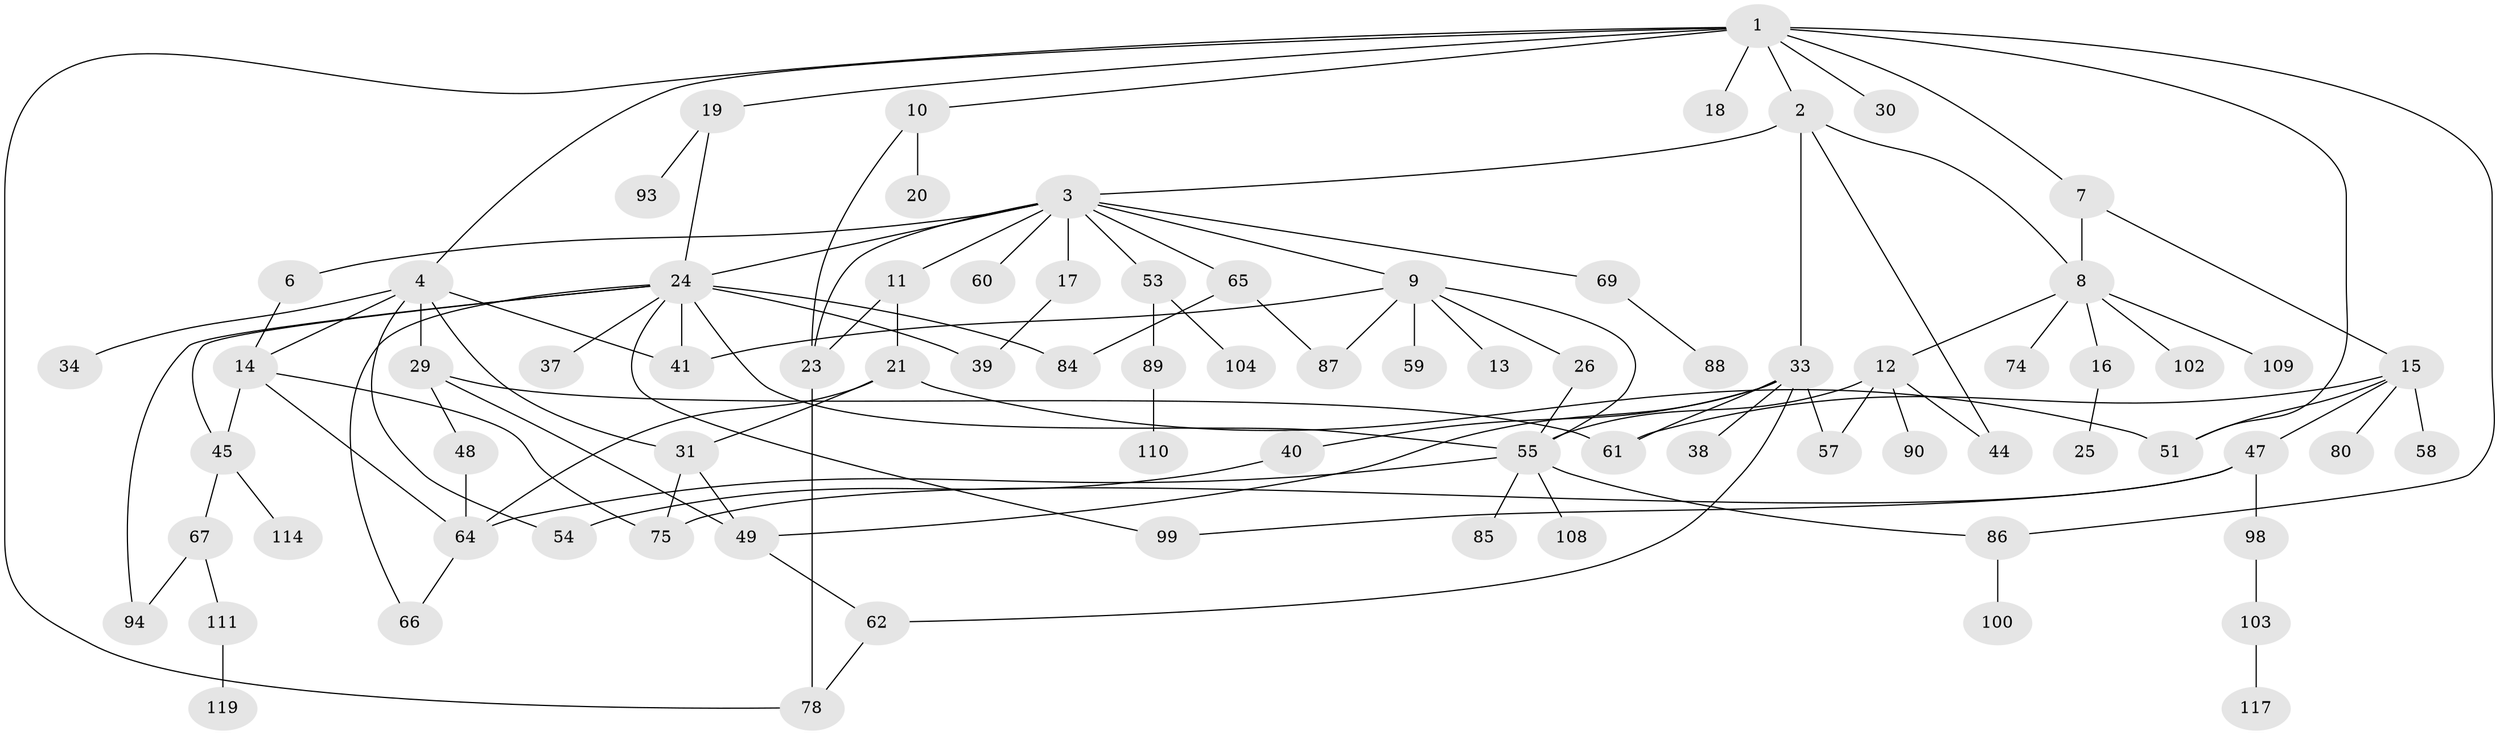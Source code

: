 // Generated by graph-tools (version 1.1) at 2025/51/02/27/25 19:51:38]
// undirected, 80 vertices, 115 edges
graph export_dot {
graph [start="1"]
  node [color=gray90,style=filled];
  1 [super="+22"];
  2 [super="+27"];
  3 [super="+5"];
  4 [super="+52"];
  6 [super="+28"];
  7 [super="+70"];
  8 [super="+116"];
  9 [super="+50"];
  10;
  11;
  12 [super="+56"];
  13;
  14 [super="+36"];
  15 [super="+118"];
  16;
  17 [super="+101"];
  18;
  19 [super="+82"];
  20;
  21;
  23 [super="+91"];
  24 [super="+35"];
  25 [super="+63"];
  26;
  29 [super="+46"];
  30;
  31 [super="+32"];
  33 [super="+43"];
  34;
  37;
  38;
  39 [super="+42"];
  40 [super="+95"];
  41;
  44 [super="+68"];
  45 [super="+105"];
  47 [super="+76"];
  48 [super="+79"];
  49 [super="+73"];
  51 [super="+72"];
  53 [super="+83"];
  54;
  55 [super="+92"];
  57;
  58;
  59;
  60;
  61 [super="+71"];
  62;
  64 [super="+113"];
  65 [super="+112"];
  66 [super="+77"];
  67 [super="+107"];
  69;
  74;
  75 [super="+81"];
  78;
  80;
  84;
  85;
  86;
  87 [super="+115"];
  88 [super="+97"];
  89;
  90 [super="+96"];
  93;
  94;
  98 [super="+106"];
  99;
  100;
  102;
  103;
  104;
  108;
  109;
  110;
  111;
  114;
  117;
  119;
  1 -- 2;
  1 -- 4;
  1 -- 7;
  1 -- 10;
  1 -- 18;
  1 -- 19;
  1 -- 30;
  1 -- 51;
  1 -- 86;
  1 -- 78;
  2 -- 3;
  2 -- 33;
  2 -- 8;
  2 -- 44;
  3 -- 53;
  3 -- 60;
  3 -- 65;
  3 -- 69;
  3 -- 6;
  3 -- 9;
  3 -- 11;
  3 -- 17;
  3 -- 23;
  3 -- 24;
  4 -- 29;
  4 -- 31;
  4 -- 34;
  4 -- 54;
  4 -- 41;
  4 -- 14;
  6 -- 14;
  7 -- 8;
  7 -- 15;
  8 -- 12;
  8 -- 16;
  8 -- 74;
  8 -- 102;
  8 -- 109;
  9 -- 13;
  9 -- 26;
  9 -- 59;
  9 -- 55;
  9 -- 87;
  9 -- 41;
  10 -- 20;
  10 -- 23;
  11 -- 21;
  11 -- 23;
  12 -- 90;
  12 -- 57;
  12 -- 44;
  12 -- 55;
  14 -- 45;
  14 -- 64;
  14 -- 75;
  15 -- 47;
  15 -- 51;
  15 -- 58;
  15 -- 61;
  15 -- 80;
  16 -- 25;
  17 -- 39;
  19 -- 24;
  19 -- 93;
  21 -- 64;
  21 -- 51;
  21 -- 31;
  23 -- 78;
  24 -- 37;
  24 -- 41;
  24 -- 45;
  24 -- 55;
  24 -- 66;
  24 -- 94;
  24 -- 99;
  24 -- 84;
  24 -- 39;
  26 -- 55;
  29 -- 48;
  29 -- 49;
  29 -- 61;
  31 -- 49;
  31 -- 75;
  33 -- 38;
  33 -- 40;
  33 -- 49;
  33 -- 57;
  33 -- 62;
  33 -- 61;
  40 -- 54;
  45 -- 67;
  45 -- 114;
  47 -- 75;
  47 -- 99;
  47 -- 98;
  48 -- 64;
  49 -- 62;
  53 -- 89;
  53 -- 104;
  55 -- 85;
  55 -- 108;
  55 -- 64;
  55 -- 86;
  62 -- 78;
  64 -- 66;
  65 -- 84;
  65 -- 87;
  67 -- 111;
  67 -- 94;
  69 -- 88;
  86 -- 100;
  89 -- 110;
  98 -- 103;
  103 -- 117;
  111 -- 119;
}
